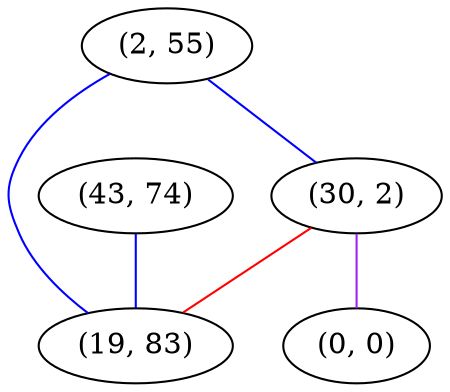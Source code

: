 graph "" {
"(2, 55)";
"(43, 74)";
"(30, 2)";
"(19, 83)";
"(0, 0)";
"(2, 55)" -- "(30, 2)"  [color=blue, key=0, weight=3];
"(2, 55)" -- "(19, 83)"  [color=blue, key=0, weight=3];
"(43, 74)" -- "(19, 83)"  [color=blue, key=0, weight=3];
"(30, 2)" -- "(0, 0)"  [color=purple, key=0, weight=4];
"(30, 2)" -- "(19, 83)"  [color=red, key=0, weight=1];
}
